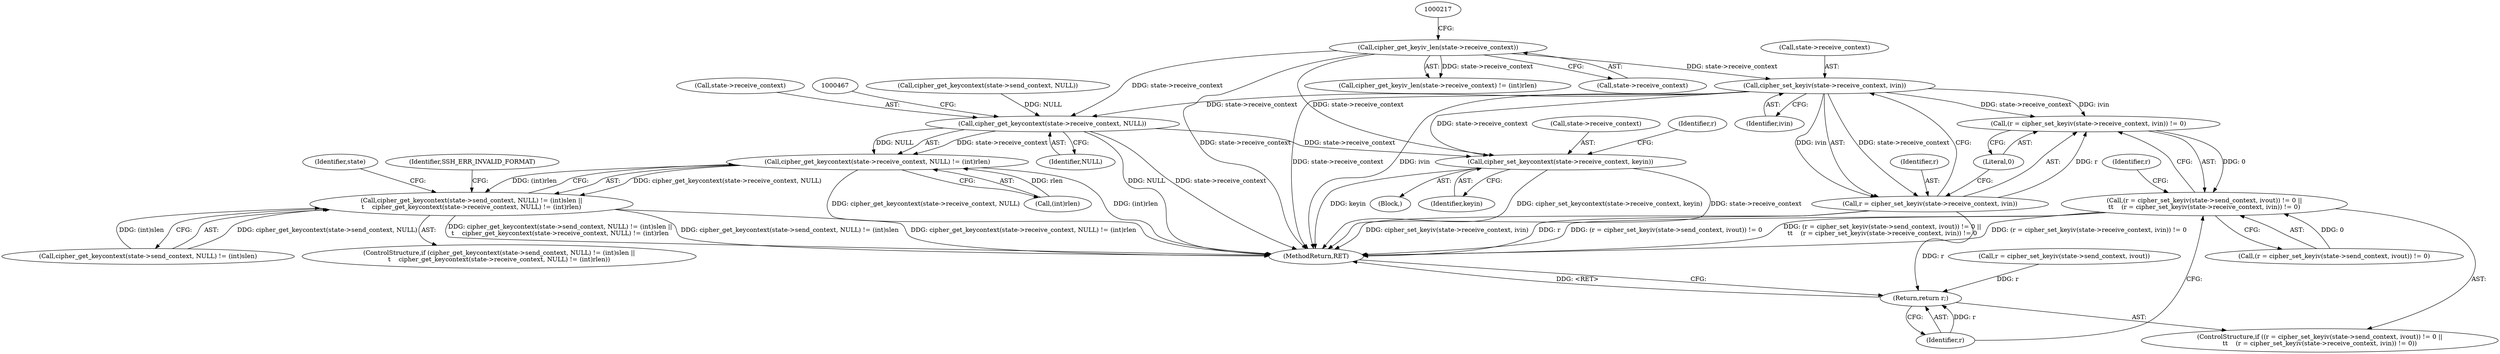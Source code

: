 digraph "0_src_3095060f479b86288e31c79ecbc5131a66bcd2f9_8@pointer" {
"1000235" [label="(Call,cipher_set_keyiv(state->receive_context, ivin))"];
"1000212" [label="(Call,cipher_get_keyiv_len(state->receive_context))"];
"1000232" [label="(Call,(r = cipher_set_keyiv(state->receive_context, ivin)) != 0)"];
"1000222" [label="(Call,(r = cipher_set_keyiv(state->send_context, ivout)) != 0 ||\n\t\t    (r = cipher_set_keyiv(state->receive_context, ivin)) != 0)"];
"1000233" [label="(Call,r = cipher_set_keyiv(state->receive_context, ivin))"];
"1000241" [label="(Return,return r;)"];
"1000461" [label="(Call,cipher_get_keycontext(state->receive_context, NULL))"];
"1000460" [label="(Call,cipher_get_keycontext(state->receive_context, NULL) != (int)rlen)"];
"1000450" [label="(Call,cipher_get_keycontext(state->send_context, NULL) != (int)slen ||\n\t    cipher_get_keycontext(state->receive_context, NULL) != (int)rlen)"];
"1000476" [label="(Call,cipher_set_keycontext(state->receive_context, keyin))"];
"1000224" [label="(Call,r = cipher_set_keyiv(state->send_context, ivout))"];
"1000465" [label="(Identifier,NULL)"];
"1000241" [label="(Return,return r;)"];
"1000452" [label="(Call,cipher_get_keycontext(state->send_context, NULL))"];
"1000239" [label="(Identifier,ivin)"];
"1000477" [label="(Call,state->receive_context)"];
"1000461" [label="(Call,cipher_get_keycontext(state->receive_context, NULL))"];
"1000476" [label="(Call,cipher_set_keycontext(state->receive_context, keyin))"];
"1000480" [label="(Identifier,keyin)"];
"1000212" [label="(Call,cipher_get_keyiv_len(state->receive_context))"];
"1000484" [label="(Identifier,r)"];
"1000429" [label="(Identifier,r)"];
"1000105" [label="(Block,)"];
"1000240" [label="(Literal,0)"];
"1000211" [label="(Call,cipher_get_keyiv_len(state->receive_context) != (int)rlen)"];
"1000234" [label="(Identifier,r)"];
"1000554" [label="(MethodReturn,RET)"];
"1000236" [label="(Call,state->receive_context)"];
"1000466" [label="(Call,(int)rlen)"];
"1000213" [label="(Call,state->receive_context)"];
"1000233" [label="(Call,r = cipher_set_keyiv(state->receive_context, ivin))"];
"1000235" [label="(Call,cipher_set_keyiv(state->receive_context, ivin))"];
"1000221" [label="(ControlStructure,if ((r = cipher_set_keyiv(state->send_context, ivout)) != 0 ||\n\t\t    (r = cipher_set_keyiv(state->receive_context, ivin)) != 0))"];
"1000473" [label="(Identifier,state)"];
"1000242" [label="(Identifier,r)"];
"1000450" [label="(Call,cipher_get_keycontext(state->send_context, NULL) != (int)slen ||\n\t    cipher_get_keycontext(state->receive_context, NULL) != (int)rlen)"];
"1000223" [label="(Call,(r = cipher_set_keyiv(state->send_context, ivout)) != 0)"];
"1000232" [label="(Call,(r = cipher_set_keyiv(state->receive_context, ivin)) != 0)"];
"1000470" [label="(Identifier,SSH_ERR_INVALID_FORMAT)"];
"1000462" [label="(Call,state->receive_context)"];
"1000451" [label="(Call,cipher_get_keycontext(state->send_context, NULL) != (int)slen)"];
"1000222" [label="(Call,(r = cipher_set_keyiv(state->send_context, ivout)) != 0 ||\n\t\t    (r = cipher_set_keyiv(state->receive_context, ivin)) != 0)"];
"1000449" [label="(ControlStructure,if (cipher_get_keycontext(state->send_context, NULL) != (int)slen ||\n\t    cipher_get_keycontext(state->receive_context, NULL) != (int)rlen))"];
"1000460" [label="(Call,cipher_get_keycontext(state->receive_context, NULL) != (int)rlen)"];
"1000235" -> "1000233"  [label="AST: "];
"1000235" -> "1000239"  [label="CFG: "];
"1000236" -> "1000235"  [label="AST: "];
"1000239" -> "1000235"  [label="AST: "];
"1000233" -> "1000235"  [label="CFG: "];
"1000235" -> "1000554"  [label="DDG: state->receive_context"];
"1000235" -> "1000554"  [label="DDG: ivin"];
"1000235" -> "1000232"  [label="DDG: state->receive_context"];
"1000235" -> "1000232"  [label="DDG: ivin"];
"1000235" -> "1000233"  [label="DDG: state->receive_context"];
"1000235" -> "1000233"  [label="DDG: ivin"];
"1000212" -> "1000235"  [label="DDG: state->receive_context"];
"1000235" -> "1000461"  [label="DDG: state->receive_context"];
"1000235" -> "1000476"  [label="DDG: state->receive_context"];
"1000212" -> "1000211"  [label="AST: "];
"1000212" -> "1000213"  [label="CFG: "];
"1000213" -> "1000212"  [label="AST: "];
"1000217" -> "1000212"  [label="CFG: "];
"1000212" -> "1000554"  [label="DDG: state->receive_context"];
"1000212" -> "1000211"  [label="DDG: state->receive_context"];
"1000212" -> "1000461"  [label="DDG: state->receive_context"];
"1000212" -> "1000476"  [label="DDG: state->receive_context"];
"1000232" -> "1000222"  [label="AST: "];
"1000232" -> "1000240"  [label="CFG: "];
"1000233" -> "1000232"  [label="AST: "];
"1000240" -> "1000232"  [label="AST: "];
"1000222" -> "1000232"  [label="CFG: "];
"1000232" -> "1000222"  [label="DDG: 0"];
"1000233" -> "1000232"  [label="DDG: r"];
"1000222" -> "1000221"  [label="AST: "];
"1000222" -> "1000223"  [label="CFG: "];
"1000223" -> "1000222"  [label="AST: "];
"1000242" -> "1000222"  [label="CFG: "];
"1000429" -> "1000222"  [label="CFG: "];
"1000222" -> "1000554"  [label="DDG: (r = cipher_set_keyiv(state->send_context, ivout)) != 0"];
"1000222" -> "1000554"  [label="DDG: (r = cipher_set_keyiv(state->send_context, ivout)) != 0 ||\n\t\t    (r = cipher_set_keyiv(state->receive_context, ivin)) != 0"];
"1000222" -> "1000554"  [label="DDG: (r = cipher_set_keyiv(state->receive_context, ivin)) != 0"];
"1000223" -> "1000222"  [label="DDG: 0"];
"1000234" -> "1000233"  [label="AST: "];
"1000240" -> "1000233"  [label="CFG: "];
"1000233" -> "1000554"  [label="DDG: cipher_set_keyiv(state->receive_context, ivin)"];
"1000233" -> "1000554"  [label="DDG: r"];
"1000233" -> "1000241"  [label="DDG: r"];
"1000241" -> "1000221"  [label="AST: "];
"1000241" -> "1000242"  [label="CFG: "];
"1000242" -> "1000241"  [label="AST: "];
"1000554" -> "1000241"  [label="CFG: "];
"1000241" -> "1000554"  [label="DDG: <RET>"];
"1000242" -> "1000241"  [label="DDG: r"];
"1000224" -> "1000241"  [label="DDG: r"];
"1000461" -> "1000460"  [label="AST: "];
"1000461" -> "1000465"  [label="CFG: "];
"1000462" -> "1000461"  [label="AST: "];
"1000465" -> "1000461"  [label="AST: "];
"1000467" -> "1000461"  [label="CFG: "];
"1000461" -> "1000554"  [label="DDG: NULL"];
"1000461" -> "1000554"  [label="DDG: state->receive_context"];
"1000461" -> "1000460"  [label="DDG: state->receive_context"];
"1000461" -> "1000460"  [label="DDG: NULL"];
"1000452" -> "1000461"  [label="DDG: NULL"];
"1000461" -> "1000476"  [label="DDG: state->receive_context"];
"1000460" -> "1000450"  [label="AST: "];
"1000460" -> "1000466"  [label="CFG: "];
"1000466" -> "1000460"  [label="AST: "];
"1000450" -> "1000460"  [label="CFG: "];
"1000460" -> "1000554"  [label="DDG: cipher_get_keycontext(state->receive_context, NULL)"];
"1000460" -> "1000554"  [label="DDG: (int)rlen"];
"1000460" -> "1000450"  [label="DDG: cipher_get_keycontext(state->receive_context, NULL)"];
"1000460" -> "1000450"  [label="DDG: (int)rlen"];
"1000466" -> "1000460"  [label="DDG: rlen"];
"1000450" -> "1000449"  [label="AST: "];
"1000450" -> "1000451"  [label="CFG: "];
"1000451" -> "1000450"  [label="AST: "];
"1000470" -> "1000450"  [label="CFG: "];
"1000473" -> "1000450"  [label="CFG: "];
"1000450" -> "1000554"  [label="DDG: cipher_get_keycontext(state->receive_context, NULL) != (int)rlen"];
"1000450" -> "1000554"  [label="DDG: cipher_get_keycontext(state->send_context, NULL) != (int)slen ||\n\t    cipher_get_keycontext(state->receive_context, NULL) != (int)rlen"];
"1000450" -> "1000554"  [label="DDG: cipher_get_keycontext(state->send_context, NULL) != (int)slen"];
"1000451" -> "1000450"  [label="DDG: cipher_get_keycontext(state->send_context, NULL)"];
"1000451" -> "1000450"  [label="DDG: (int)slen"];
"1000476" -> "1000105"  [label="AST: "];
"1000476" -> "1000480"  [label="CFG: "];
"1000477" -> "1000476"  [label="AST: "];
"1000480" -> "1000476"  [label="AST: "];
"1000484" -> "1000476"  [label="CFG: "];
"1000476" -> "1000554"  [label="DDG: cipher_set_keycontext(state->receive_context, keyin)"];
"1000476" -> "1000554"  [label="DDG: state->receive_context"];
"1000476" -> "1000554"  [label="DDG: keyin"];
}
